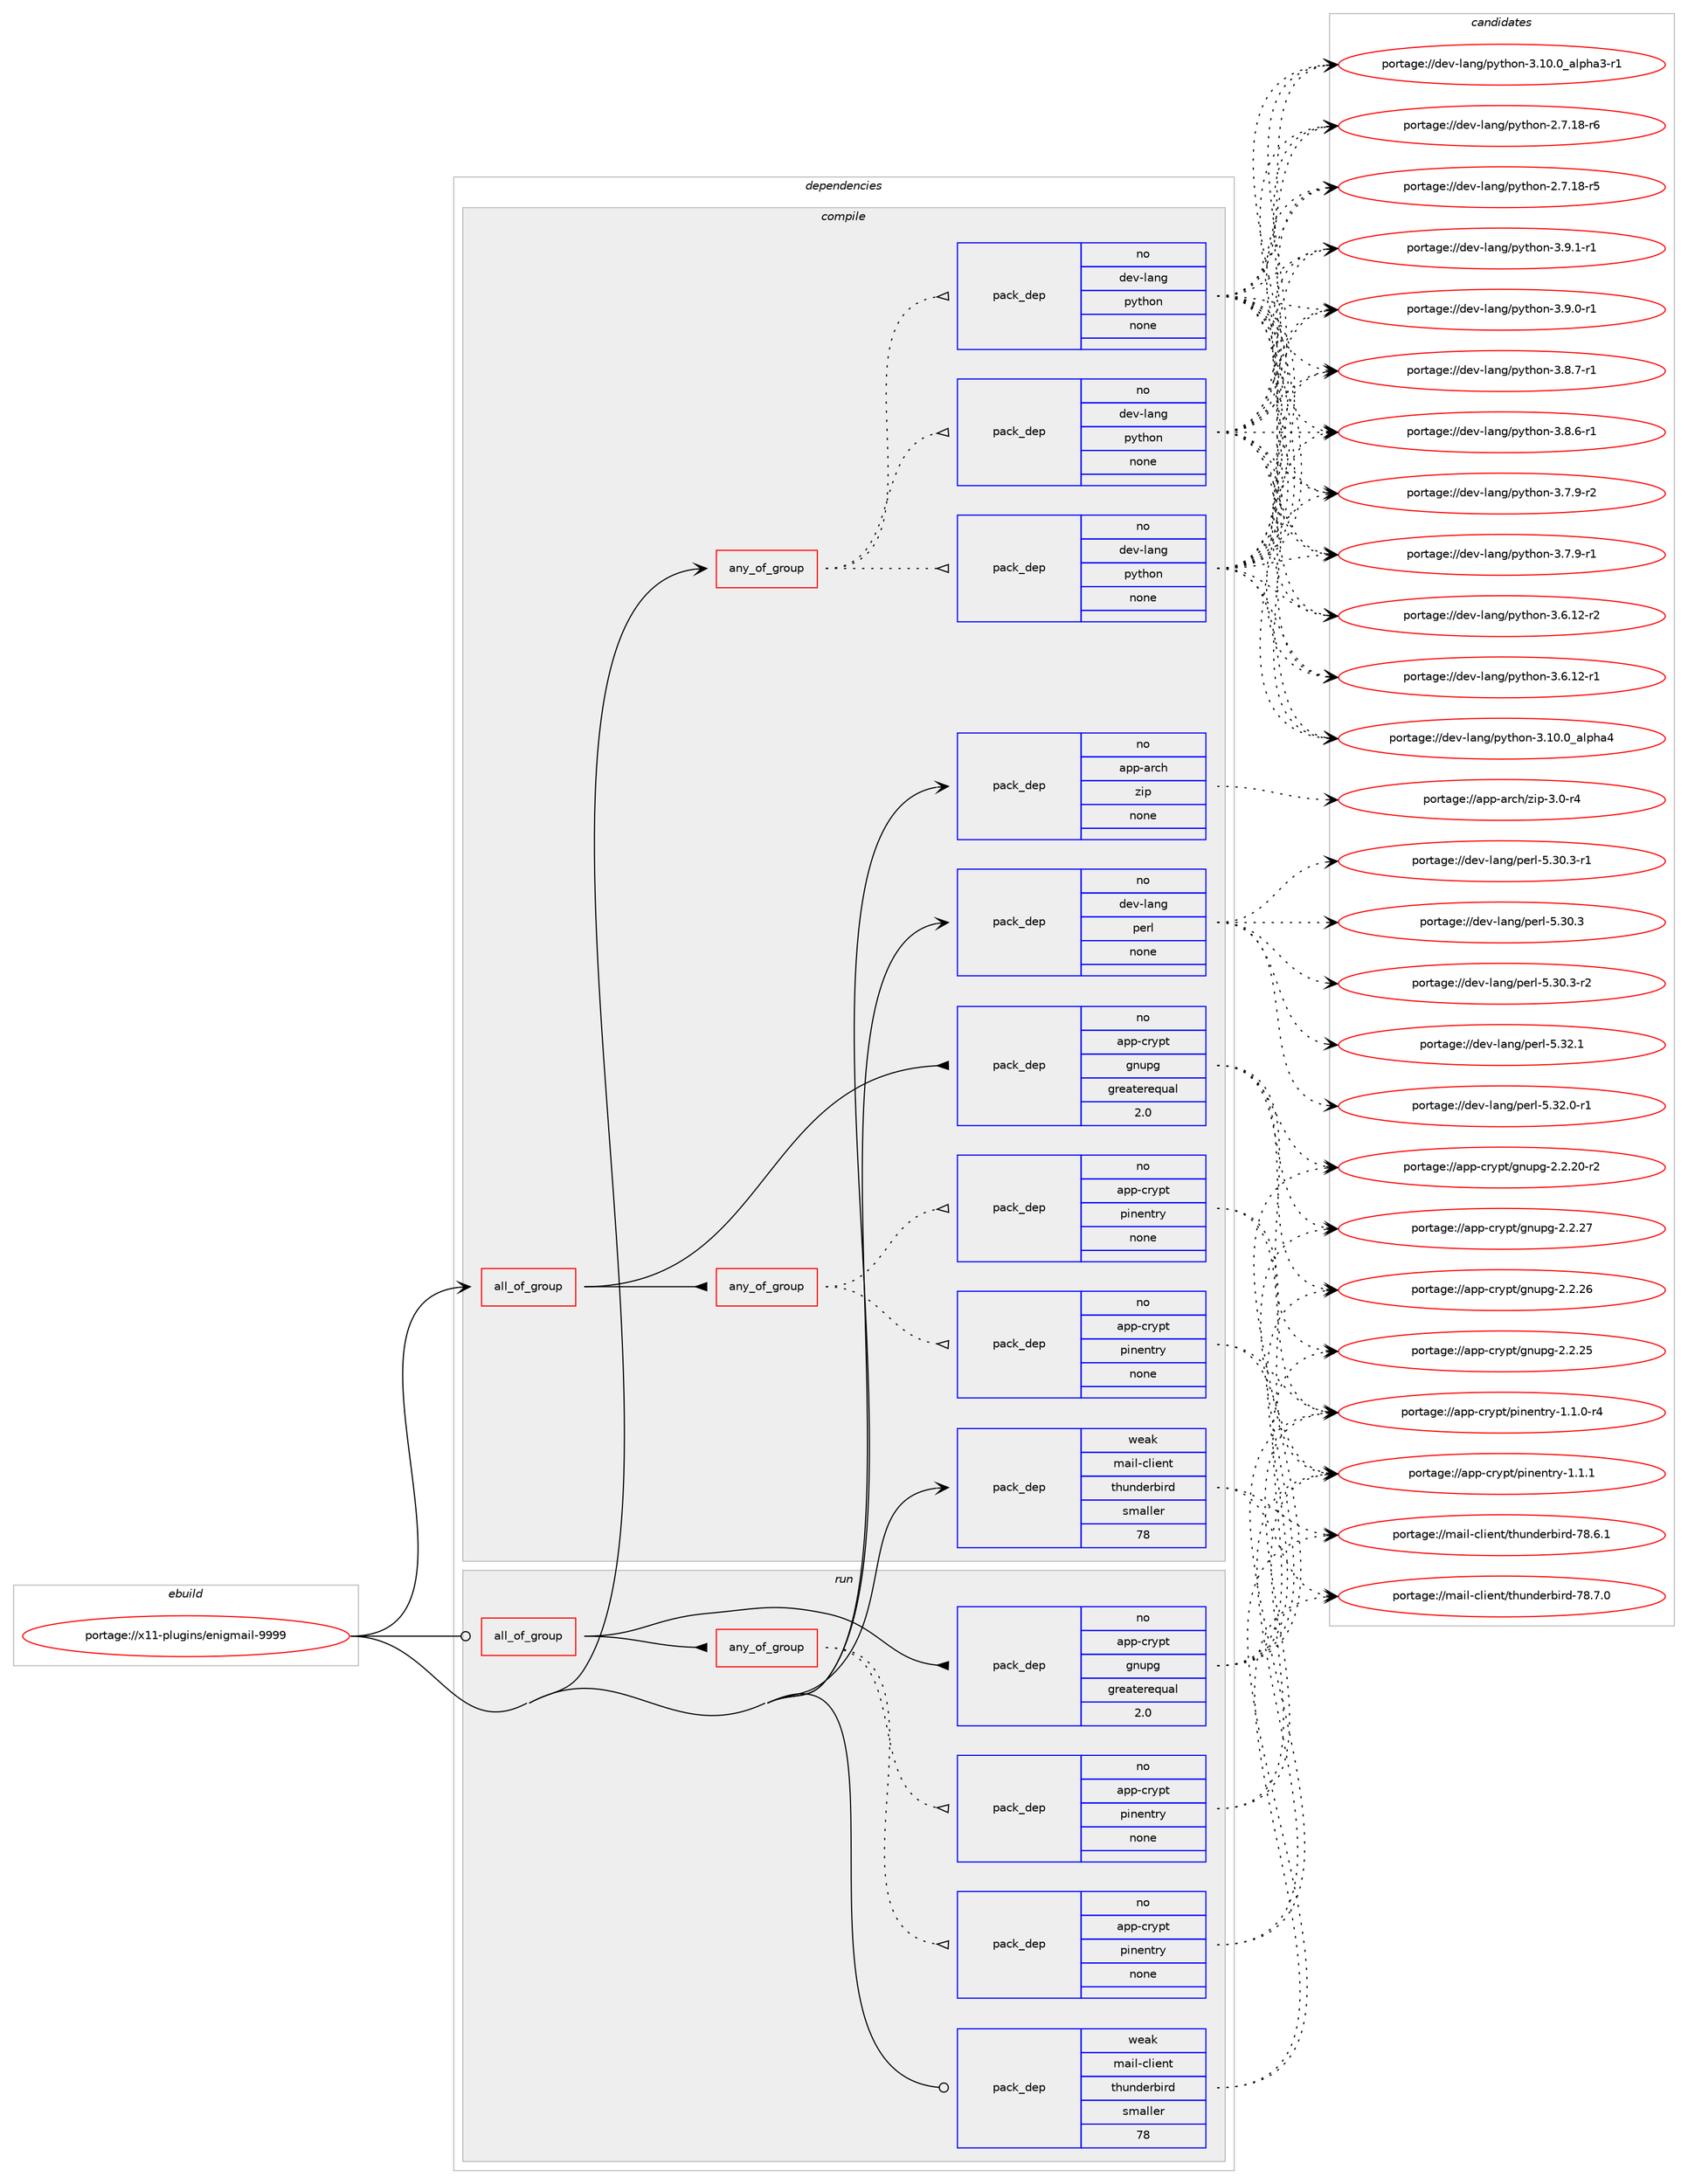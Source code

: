 digraph prolog {

# *************
# Graph options
# *************

newrank=true;
concentrate=true;
compound=true;
graph [rankdir=LR,fontname=Helvetica,fontsize=10,ranksep=1.5];#, ranksep=2.5, nodesep=0.2];
edge  [arrowhead=vee];
node  [fontname=Helvetica,fontsize=10];

# **********
# The ebuild
# **********

subgraph cluster_leftcol {
color=gray;
rank=same;
label=<<i>ebuild</i>>;
id [label="portage://x11-plugins/enigmail-9999", color=red, width=4, href="../x11-plugins/enigmail-9999.svg"];
}

# ****************
# The dependencies
# ****************

subgraph cluster_midcol {
color=gray;
label=<<i>dependencies</i>>;
subgraph cluster_compile {
fillcolor="#eeeeee";
style=filled;
label=<<i>compile</i>>;
subgraph all3 {
dependency1558 [label=<<TABLE BORDER="0" CELLBORDER="1" CELLSPACING="0" CELLPADDING="4"><TR><TD CELLPADDING="10">all_of_group</TD></TR></TABLE>>, shape=none, color=red];subgraph pack1289 {
dependency1559 [label=<<TABLE BORDER="0" CELLBORDER="1" CELLSPACING="0" CELLPADDING="4" WIDTH="220"><TR><TD ROWSPAN="6" CELLPADDING="30">pack_dep</TD></TR><TR><TD WIDTH="110">no</TD></TR><TR><TD>app-crypt</TD></TR><TR><TD>gnupg</TD></TR><TR><TD>greaterequal</TD></TR><TR><TD>2.0</TD></TR></TABLE>>, shape=none, color=blue];
}
dependency1558:e -> dependency1559:w [weight=20,style="solid",arrowhead="inv"];
subgraph any13 {
dependency1560 [label=<<TABLE BORDER="0" CELLBORDER="1" CELLSPACING="0" CELLPADDING="4"><TR><TD CELLPADDING="10">any_of_group</TD></TR></TABLE>>, shape=none, color=red];subgraph pack1290 {
dependency1561 [label=<<TABLE BORDER="0" CELLBORDER="1" CELLSPACING="0" CELLPADDING="4" WIDTH="220"><TR><TD ROWSPAN="6" CELLPADDING="30">pack_dep</TD></TR><TR><TD WIDTH="110">no</TD></TR><TR><TD>app-crypt</TD></TR><TR><TD>pinentry</TD></TR><TR><TD>none</TD></TR><TR><TD></TD></TR></TABLE>>, shape=none, color=blue];
}
dependency1560:e -> dependency1561:w [weight=20,style="dotted",arrowhead="oinv"];
subgraph pack1291 {
dependency1562 [label=<<TABLE BORDER="0" CELLBORDER="1" CELLSPACING="0" CELLPADDING="4" WIDTH="220"><TR><TD ROWSPAN="6" CELLPADDING="30">pack_dep</TD></TR><TR><TD WIDTH="110">no</TD></TR><TR><TD>app-crypt</TD></TR><TR><TD>pinentry</TD></TR><TR><TD>none</TD></TR><TR><TD></TD></TR></TABLE>>, shape=none, color=blue];
}
dependency1560:e -> dependency1562:w [weight=20,style="dotted",arrowhead="oinv"];
}
dependency1558:e -> dependency1560:w [weight=20,style="solid",arrowhead="inv"];
}
id:e -> dependency1558:w [weight=20,style="solid",arrowhead="vee"];
subgraph any14 {
dependency1563 [label=<<TABLE BORDER="0" CELLBORDER="1" CELLSPACING="0" CELLPADDING="4"><TR><TD CELLPADDING="10">any_of_group</TD></TR></TABLE>>, shape=none, color=red];subgraph pack1292 {
dependency1564 [label=<<TABLE BORDER="0" CELLBORDER="1" CELLSPACING="0" CELLPADDING="4" WIDTH="220"><TR><TD ROWSPAN="6" CELLPADDING="30">pack_dep</TD></TR><TR><TD WIDTH="110">no</TD></TR><TR><TD>dev-lang</TD></TR><TR><TD>python</TD></TR><TR><TD>none</TD></TR><TR><TD></TD></TR></TABLE>>, shape=none, color=blue];
}
dependency1563:e -> dependency1564:w [weight=20,style="dotted",arrowhead="oinv"];
subgraph pack1293 {
dependency1565 [label=<<TABLE BORDER="0" CELLBORDER="1" CELLSPACING="0" CELLPADDING="4" WIDTH="220"><TR><TD ROWSPAN="6" CELLPADDING="30">pack_dep</TD></TR><TR><TD WIDTH="110">no</TD></TR><TR><TD>dev-lang</TD></TR><TR><TD>python</TD></TR><TR><TD>none</TD></TR><TR><TD></TD></TR></TABLE>>, shape=none, color=blue];
}
dependency1563:e -> dependency1565:w [weight=20,style="dotted",arrowhead="oinv"];
subgraph pack1294 {
dependency1566 [label=<<TABLE BORDER="0" CELLBORDER="1" CELLSPACING="0" CELLPADDING="4" WIDTH="220"><TR><TD ROWSPAN="6" CELLPADDING="30">pack_dep</TD></TR><TR><TD WIDTH="110">no</TD></TR><TR><TD>dev-lang</TD></TR><TR><TD>python</TD></TR><TR><TD>none</TD></TR><TR><TD></TD></TR></TABLE>>, shape=none, color=blue];
}
dependency1563:e -> dependency1566:w [weight=20,style="dotted",arrowhead="oinv"];
}
id:e -> dependency1563:w [weight=20,style="solid",arrowhead="vee"];
subgraph pack1295 {
dependency1567 [label=<<TABLE BORDER="0" CELLBORDER="1" CELLSPACING="0" CELLPADDING="4" WIDTH="220"><TR><TD ROWSPAN="6" CELLPADDING="30">pack_dep</TD></TR><TR><TD WIDTH="110">no</TD></TR><TR><TD>app-arch</TD></TR><TR><TD>zip</TD></TR><TR><TD>none</TD></TR><TR><TD></TD></TR></TABLE>>, shape=none, color=blue];
}
id:e -> dependency1567:w [weight=20,style="solid",arrowhead="vee"];
subgraph pack1296 {
dependency1568 [label=<<TABLE BORDER="0" CELLBORDER="1" CELLSPACING="0" CELLPADDING="4" WIDTH="220"><TR><TD ROWSPAN="6" CELLPADDING="30">pack_dep</TD></TR><TR><TD WIDTH="110">no</TD></TR><TR><TD>dev-lang</TD></TR><TR><TD>perl</TD></TR><TR><TD>none</TD></TR><TR><TD></TD></TR></TABLE>>, shape=none, color=blue];
}
id:e -> dependency1568:w [weight=20,style="solid",arrowhead="vee"];
subgraph pack1297 {
dependency1569 [label=<<TABLE BORDER="0" CELLBORDER="1" CELLSPACING="0" CELLPADDING="4" WIDTH="220"><TR><TD ROWSPAN="6" CELLPADDING="30">pack_dep</TD></TR><TR><TD WIDTH="110">weak</TD></TR><TR><TD>mail-client</TD></TR><TR><TD>thunderbird</TD></TR><TR><TD>smaller</TD></TR><TR><TD>78</TD></TR></TABLE>>, shape=none, color=blue];
}
id:e -> dependency1569:w [weight=20,style="solid",arrowhead="vee"];
}
subgraph cluster_compileandrun {
fillcolor="#eeeeee";
style=filled;
label=<<i>compile and run</i>>;
}
subgraph cluster_run {
fillcolor="#eeeeee";
style=filled;
label=<<i>run</i>>;
subgraph all4 {
dependency1570 [label=<<TABLE BORDER="0" CELLBORDER="1" CELLSPACING="0" CELLPADDING="4"><TR><TD CELLPADDING="10">all_of_group</TD></TR></TABLE>>, shape=none, color=red];subgraph pack1298 {
dependency1571 [label=<<TABLE BORDER="0" CELLBORDER="1" CELLSPACING="0" CELLPADDING="4" WIDTH="220"><TR><TD ROWSPAN="6" CELLPADDING="30">pack_dep</TD></TR><TR><TD WIDTH="110">no</TD></TR><TR><TD>app-crypt</TD></TR><TR><TD>gnupg</TD></TR><TR><TD>greaterequal</TD></TR><TR><TD>2.0</TD></TR></TABLE>>, shape=none, color=blue];
}
dependency1570:e -> dependency1571:w [weight=20,style="solid",arrowhead="inv"];
subgraph any15 {
dependency1572 [label=<<TABLE BORDER="0" CELLBORDER="1" CELLSPACING="0" CELLPADDING="4"><TR><TD CELLPADDING="10">any_of_group</TD></TR></TABLE>>, shape=none, color=red];subgraph pack1299 {
dependency1573 [label=<<TABLE BORDER="0" CELLBORDER="1" CELLSPACING="0" CELLPADDING="4" WIDTH="220"><TR><TD ROWSPAN="6" CELLPADDING="30">pack_dep</TD></TR><TR><TD WIDTH="110">no</TD></TR><TR><TD>app-crypt</TD></TR><TR><TD>pinentry</TD></TR><TR><TD>none</TD></TR><TR><TD></TD></TR></TABLE>>, shape=none, color=blue];
}
dependency1572:e -> dependency1573:w [weight=20,style="dotted",arrowhead="oinv"];
subgraph pack1300 {
dependency1574 [label=<<TABLE BORDER="0" CELLBORDER="1" CELLSPACING="0" CELLPADDING="4" WIDTH="220"><TR><TD ROWSPAN="6" CELLPADDING="30">pack_dep</TD></TR><TR><TD WIDTH="110">no</TD></TR><TR><TD>app-crypt</TD></TR><TR><TD>pinentry</TD></TR><TR><TD>none</TD></TR><TR><TD></TD></TR></TABLE>>, shape=none, color=blue];
}
dependency1572:e -> dependency1574:w [weight=20,style="dotted",arrowhead="oinv"];
}
dependency1570:e -> dependency1572:w [weight=20,style="solid",arrowhead="inv"];
}
id:e -> dependency1570:w [weight=20,style="solid",arrowhead="odot"];
subgraph pack1301 {
dependency1575 [label=<<TABLE BORDER="0" CELLBORDER="1" CELLSPACING="0" CELLPADDING="4" WIDTH="220"><TR><TD ROWSPAN="6" CELLPADDING="30">pack_dep</TD></TR><TR><TD WIDTH="110">weak</TD></TR><TR><TD>mail-client</TD></TR><TR><TD>thunderbird</TD></TR><TR><TD>smaller</TD></TR><TR><TD>78</TD></TR></TABLE>>, shape=none, color=blue];
}
id:e -> dependency1575:w [weight=20,style="solid",arrowhead="odot"];
}
}

# **************
# The candidates
# **************

subgraph cluster_choices {
rank=same;
color=gray;
label=<<i>candidates</i>>;

subgraph choice1289 {
color=black;
nodesep=1;
choice9711211245991141211121164710311011711210345504650465055 [label="portage://app-crypt/gnupg-2.2.27", color=red, width=4,href="../app-crypt/gnupg-2.2.27.svg"];
choice9711211245991141211121164710311011711210345504650465054 [label="portage://app-crypt/gnupg-2.2.26", color=red, width=4,href="../app-crypt/gnupg-2.2.26.svg"];
choice9711211245991141211121164710311011711210345504650465053 [label="portage://app-crypt/gnupg-2.2.25", color=red, width=4,href="../app-crypt/gnupg-2.2.25.svg"];
choice97112112459911412111211647103110117112103455046504650484511450 [label="portage://app-crypt/gnupg-2.2.20-r2", color=red, width=4,href="../app-crypt/gnupg-2.2.20-r2.svg"];
dependency1559:e -> choice9711211245991141211121164710311011711210345504650465055:w [style=dotted,weight="100"];
dependency1559:e -> choice9711211245991141211121164710311011711210345504650465054:w [style=dotted,weight="100"];
dependency1559:e -> choice9711211245991141211121164710311011711210345504650465053:w [style=dotted,weight="100"];
dependency1559:e -> choice97112112459911412111211647103110117112103455046504650484511450:w [style=dotted,weight="100"];
}
subgraph choice1290 {
color=black;
nodesep=1;
choice97112112459911412111211647112105110101110116114121454946494649 [label="portage://app-crypt/pinentry-1.1.1", color=red, width=4,href="../app-crypt/pinentry-1.1.1.svg"];
choice971121124599114121112116471121051101011101161141214549464946484511452 [label="portage://app-crypt/pinentry-1.1.0-r4", color=red, width=4,href="../app-crypt/pinentry-1.1.0-r4.svg"];
dependency1561:e -> choice97112112459911412111211647112105110101110116114121454946494649:w [style=dotted,weight="100"];
dependency1561:e -> choice971121124599114121112116471121051101011101161141214549464946484511452:w [style=dotted,weight="100"];
}
subgraph choice1291 {
color=black;
nodesep=1;
choice97112112459911412111211647112105110101110116114121454946494649 [label="portage://app-crypt/pinentry-1.1.1", color=red, width=4,href="../app-crypt/pinentry-1.1.1.svg"];
choice971121124599114121112116471121051101011101161141214549464946484511452 [label="portage://app-crypt/pinentry-1.1.0-r4", color=red, width=4,href="../app-crypt/pinentry-1.1.0-r4.svg"];
dependency1562:e -> choice97112112459911412111211647112105110101110116114121454946494649:w [style=dotted,weight="100"];
dependency1562:e -> choice971121124599114121112116471121051101011101161141214549464946484511452:w [style=dotted,weight="100"];
}
subgraph choice1292 {
color=black;
nodesep=1;
choice1001011184510897110103471121211161041111104551465746494511449 [label="portage://dev-lang/python-3.9.1-r1", color=red, width=4,href="../dev-lang/python-3.9.1-r1.svg"];
choice1001011184510897110103471121211161041111104551465746484511449 [label="portage://dev-lang/python-3.9.0-r1", color=red, width=4,href="../dev-lang/python-3.9.0-r1.svg"];
choice1001011184510897110103471121211161041111104551465646554511449 [label="portage://dev-lang/python-3.8.7-r1", color=red, width=4,href="../dev-lang/python-3.8.7-r1.svg"];
choice1001011184510897110103471121211161041111104551465646544511449 [label="portage://dev-lang/python-3.8.6-r1", color=red, width=4,href="../dev-lang/python-3.8.6-r1.svg"];
choice1001011184510897110103471121211161041111104551465546574511450 [label="portage://dev-lang/python-3.7.9-r2", color=red, width=4,href="../dev-lang/python-3.7.9-r2.svg"];
choice1001011184510897110103471121211161041111104551465546574511449 [label="portage://dev-lang/python-3.7.9-r1", color=red, width=4,href="../dev-lang/python-3.7.9-r1.svg"];
choice100101118451089711010347112121116104111110455146544649504511450 [label="portage://dev-lang/python-3.6.12-r2", color=red, width=4,href="../dev-lang/python-3.6.12-r2.svg"];
choice100101118451089711010347112121116104111110455146544649504511449 [label="portage://dev-lang/python-3.6.12-r1", color=red, width=4,href="../dev-lang/python-3.6.12-r1.svg"];
choice1001011184510897110103471121211161041111104551464948464895971081121049752 [label="portage://dev-lang/python-3.10.0_alpha4", color=red, width=4,href="../dev-lang/python-3.10.0_alpha4.svg"];
choice10010111845108971101034711212111610411111045514649484648959710811210497514511449 [label="portage://dev-lang/python-3.10.0_alpha3-r1", color=red, width=4,href="../dev-lang/python-3.10.0_alpha3-r1.svg"];
choice100101118451089711010347112121116104111110455046554649564511454 [label="portage://dev-lang/python-2.7.18-r6", color=red, width=4,href="../dev-lang/python-2.7.18-r6.svg"];
choice100101118451089711010347112121116104111110455046554649564511453 [label="portage://dev-lang/python-2.7.18-r5", color=red, width=4,href="../dev-lang/python-2.7.18-r5.svg"];
dependency1564:e -> choice1001011184510897110103471121211161041111104551465746494511449:w [style=dotted,weight="100"];
dependency1564:e -> choice1001011184510897110103471121211161041111104551465746484511449:w [style=dotted,weight="100"];
dependency1564:e -> choice1001011184510897110103471121211161041111104551465646554511449:w [style=dotted,weight="100"];
dependency1564:e -> choice1001011184510897110103471121211161041111104551465646544511449:w [style=dotted,weight="100"];
dependency1564:e -> choice1001011184510897110103471121211161041111104551465546574511450:w [style=dotted,weight="100"];
dependency1564:e -> choice1001011184510897110103471121211161041111104551465546574511449:w [style=dotted,weight="100"];
dependency1564:e -> choice100101118451089711010347112121116104111110455146544649504511450:w [style=dotted,weight="100"];
dependency1564:e -> choice100101118451089711010347112121116104111110455146544649504511449:w [style=dotted,weight="100"];
dependency1564:e -> choice1001011184510897110103471121211161041111104551464948464895971081121049752:w [style=dotted,weight="100"];
dependency1564:e -> choice10010111845108971101034711212111610411111045514649484648959710811210497514511449:w [style=dotted,weight="100"];
dependency1564:e -> choice100101118451089711010347112121116104111110455046554649564511454:w [style=dotted,weight="100"];
dependency1564:e -> choice100101118451089711010347112121116104111110455046554649564511453:w [style=dotted,weight="100"];
}
subgraph choice1293 {
color=black;
nodesep=1;
choice1001011184510897110103471121211161041111104551465746494511449 [label="portage://dev-lang/python-3.9.1-r1", color=red, width=4,href="../dev-lang/python-3.9.1-r1.svg"];
choice1001011184510897110103471121211161041111104551465746484511449 [label="portage://dev-lang/python-3.9.0-r1", color=red, width=4,href="../dev-lang/python-3.9.0-r1.svg"];
choice1001011184510897110103471121211161041111104551465646554511449 [label="portage://dev-lang/python-3.8.7-r1", color=red, width=4,href="../dev-lang/python-3.8.7-r1.svg"];
choice1001011184510897110103471121211161041111104551465646544511449 [label="portage://dev-lang/python-3.8.6-r1", color=red, width=4,href="../dev-lang/python-3.8.6-r1.svg"];
choice1001011184510897110103471121211161041111104551465546574511450 [label="portage://dev-lang/python-3.7.9-r2", color=red, width=4,href="../dev-lang/python-3.7.9-r2.svg"];
choice1001011184510897110103471121211161041111104551465546574511449 [label="portage://dev-lang/python-3.7.9-r1", color=red, width=4,href="../dev-lang/python-3.7.9-r1.svg"];
choice100101118451089711010347112121116104111110455146544649504511450 [label="portage://dev-lang/python-3.6.12-r2", color=red, width=4,href="../dev-lang/python-3.6.12-r2.svg"];
choice100101118451089711010347112121116104111110455146544649504511449 [label="portage://dev-lang/python-3.6.12-r1", color=red, width=4,href="../dev-lang/python-3.6.12-r1.svg"];
choice1001011184510897110103471121211161041111104551464948464895971081121049752 [label="portage://dev-lang/python-3.10.0_alpha4", color=red, width=4,href="../dev-lang/python-3.10.0_alpha4.svg"];
choice10010111845108971101034711212111610411111045514649484648959710811210497514511449 [label="portage://dev-lang/python-3.10.0_alpha3-r1", color=red, width=4,href="../dev-lang/python-3.10.0_alpha3-r1.svg"];
choice100101118451089711010347112121116104111110455046554649564511454 [label="portage://dev-lang/python-2.7.18-r6", color=red, width=4,href="../dev-lang/python-2.7.18-r6.svg"];
choice100101118451089711010347112121116104111110455046554649564511453 [label="portage://dev-lang/python-2.7.18-r5", color=red, width=4,href="../dev-lang/python-2.7.18-r5.svg"];
dependency1565:e -> choice1001011184510897110103471121211161041111104551465746494511449:w [style=dotted,weight="100"];
dependency1565:e -> choice1001011184510897110103471121211161041111104551465746484511449:w [style=dotted,weight="100"];
dependency1565:e -> choice1001011184510897110103471121211161041111104551465646554511449:w [style=dotted,weight="100"];
dependency1565:e -> choice1001011184510897110103471121211161041111104551465646544511449:w [style=dotted,weight="100"];
dependency1565:e -> choice1001011184510897110103471121211161041111104551465546574511450:w [style=dotted,weight="100"];
dependency1565:e -> choice1001011184510897110103471121211161041111104551465546574511449:w [style=dotted,weight="100"];
dependency1565:e -> choice100101118451089711010347112121116104111110455146544649504511450:w [style=dotted,weight="100"];
dependency1565:e -> choice100101118451089711010347112121116104111110455146544649504511449:w [style=dotted,weight="100"];
dependency1565:e -> choice1001011184510897110103471121211161041111104551464948464895971081121049752:w [style=dotted,weight="100"];
dependency1565:e -> choice10010111845108971101034711212111610411111045514649484648959710811210497514511449:w [style=dotted,weight="100"];
dependency1565:e -> choice100101118451089711010347112121116104111110455046554649564511454:w [style=dotted,weight="100"];
dependency1565:e -> choice100101118451089711010347112121116104111110455046554649564511453:w [style=dotted,weight="100"];
}
subgraph choice1294 {
color=black;
nodesep=1;
choice1001011184510897110103471121211161041111104551465746494511449 [label="portage://dev-lang/python-3.9.1-r1", color=red, width=4,href="../dev-lang/python-3.9.1-r1.svg"];
choice1001011184510897110103471121211161041111104551465746484511449 [label="portage://dev-lang/python-3.9.0-r1", color=red, width=4,href="../dev-lang/python-3.9.0-r1.svg"];
choice1001011184510897110103471121211161041111104551465646554511449 [label="portage://dev-lang/python-3.8.7-r1", color=red, width=4,href="../dev-lang/python-3.8.7-r1.svg"];
choice1001011184510897110103471121211161041111104551465646544511449 [label="portage://dev-lang/python-3.8.6-r1", color=red, width=4,href="../dev-lang/python-3.8.6-r1.svg"];
choice1001011184510897110103471121211161041111104551465546574511450 [label="portage://dev-lang/python-3.7.9-r2", color=red, width=4,href="../dev-lang/python-3.7.9-r2.svg"];
choice1001011184510897110103471121211161041111104551465546574511449 [label="portage://dev-lang/python-3.7.9-r1", color=red, width=4,href="../dev-lang/python-3.7.9-r1.svg"];
choice100101118451089711010347112121116104111110455146544649504511450 [label="portage://dev-lang/python-3.6.12-r2", color=red, width=4,href="../dev-lang/python-3.6.12-r2.svg"];
choice100101118451089711010347112121116104111110455146544649504511449 [label="portage://dev-lang/python-3.6.12-r1", color=red, width=4,href="../dev-lang/python-3.6.12-r1.svg"];
choice1001011184510897110103471121211161041111104551464948464895971081121049752 [label="portage://dev-lang/python-3.10.0_alpha4", color=red, width=4,href="../dev-lang/python-3.10.0_alpha4.svg"];
choice10010111845108971101034711212111610411111045514649484648959710811210497514511449 [label="portage://dev-lang/python-3.10.0_alpha3-r1", color=red, width=4,href="../dev-lang/python-3.10.0_alpha3-r1.svg"];
choice100101118451089711010347112121116104111110455046554649564511454 [label="portage://dev-lang/python-2.7.18-r6", color=red, width=4,href="../dev-lang/python-2.7.18-r6.svg"];
choice100101118451089711010347112121116104111110455046554649564511453 [label="portage://dev-lang/python-2.7.18-r5", color=red, width=4,href="../dev-lang/python-2.7.18-r5.svg"];
dependency1566:e -> choice1001011184510897110103471121211161041111104551465746494511449:w [style=dotted,weight="100"];
dependency1566:e -> choice1001011184510897110103471121211161041111104551465746484511449:w [style=dotted,weight="100"];
dependency1566:e -> choice1001011184510897110103471121211161041111104551465646554511449:w [style=dotted,weight="100"];
dependency1566:e -> choice1001011184510897110103471121211161041111104551465646544511449:w [style=dotted,weight="100"];
dependency1566:e -> choice1001011184510897110103471121211161041111104551465546574511450:w [style=dotted,weight="100"];
dependency1566:e -> choice1001011184510897110103471121211161041111104551465546574511449:w [style=dotted,weight="100"];
dependency1566:e -> choice100101118451089711010347112121116104111110455146544649504511450:w [style=dotted,weight="100"];
dependency1566:e -> choice100101118451089711010347112121116104111110455146544649504511449:w [style=dotted,weight="100"];
dependency1566:e -> choice1001011184510897110103471121211161041111104551464948464895971081121049752:w [style=dotted,weight="100"];
dependency1566:e -> choice10010111845108971101034711212111610411111045514649484648959710811210497514511449:w [style=dotted,weight="100"];
dependency1566:e -> choice100101118451089711010347112121116104111110455046554649564511454:w [style=dotted,weight="100"];
dependency1566:e -> choice100101118451089711010347112121116104111110455046554649564511453:w [style=dotted,weight="100"];
}
subgraph choice1295 {
color=black;
nodesep=1;
choice9711211245971149910447122105112455146484511452 [label="portage://app-arch/zip-3.0-r4", color=red, width=4,href="../app-arch/zip-3.0-r4.svg"];
dependency1567:e -> choice9711211245971149910447122105112455146484511452:w [style=dotted,weight="100"];
}
subgraph choice1296 {
color=black;
nodesep=1;
choice10010111845108971101034711210111410845534651504649 [label="portage://dev-lang/perl-5.32.1", color=red, width=4,href="../dev-lang/perl-5.32.1.svg"];
choice100101118451089711010347112101114108455346515046484511449 [label="portage://dev-lang/perl-5.32.0-r1", color=red, width=4,href="../dev-lang/perl-5.32.0-r1.svg"];
choice100101118451089711010347112101114108455346514846514511450 [label="portage://dev-lang/perl-5.30.3-r2", color=red, width=4,href="../dev-lang/perl-5.30.3-r2.svg"];
choice100101118451089711010347112101114108455346514846514511449 [label="portage://dev-lang/perl-5.30.3-r1", color=red, width=4,href="../dev-lang/perl-5.30.3-r1.svg"];
choice10010111845108971101034711210111410845534651484651 [label="portage://dev-lang/perl-5.30.3", color=red, width=4,href="../dev-lang/perl-5.30.3.svg"];
dependency1568:e -> choice10010111845108971101034711210111410845534651504649:w [style=dotted,weight="100"];
dependency1568:e -> choice100101118451089711010347112101114108455346515046484511449:w [style=dotted,weight="100"];
dependency1568:e -> choice100101118451089711010347112101114108455346514846514511450:w [style=dotted,weight="100"];
dependency1568:e -> choice100101118451089711010347112101114108455346514846514511449:w [style=dotted,weight="100"];
dependency1568:e -> choice10010111845108971101034711210111410845534651484651:w [style=dotted,weight="100"];
}
subgraph choice1297 {
color=black;
nodesep=1;
choice109971051084599108105101110116471161041171101001011149810511410045555646554648 [label="portage://mail-client/thunderbird-78.7.0", color=red, width=4,href="../mail-client/thunderbird-78.7.0.svg"];
choice109971051084599108105101110116471161041171101001011149810511410045555646544649 [label="portage://mail-client/thunderbird-78.6.1", color=red, width=4,href="../mail-client/thunderbird-78.6.1.svg"];
dependency1569:e -> choice109971051084599108105101110116471161041171101001011149810511410045555646554648:w [style=dotted,weight="100"];
dependency1569:e -> choice109971051084599108105101110116471161041171101001011149810511410045555646544649:w [style=dotted,weight="100"];
}
subgraph choice1298 {
color=black;
nodesep=1;
choice9711211245991141211121164710311011711210345504650465055 [label="portage://app-crypt/gnupg-2.2.27", color=red, width=4,href="../app-crypt/gnupg-2.2.27.svg"];
choice9711211245991141211121164710311011711210345504650465054 [label="portage://app-crypt/gnupg-2.2.26", color=red, width=4,href="../app-crypt/gnupg-2.2.26.svg"];
choice9711211245991141211121164710311011711210345504650465053 [label="portage://app-crypt/gnupg-2.2.25", color=red, width=4,href="../app-crypt/gnupg-2.2.25.svg"];
choice97112112459911412111211647103110117112103455046504650484511450 [label="portage://app-crypt/gnupg-2.2.20-r2", color=red, width=4,href="../app-crypt/gnupg-2.2.20-r2.svg"];
dependency1571:e -> choice9711211245991141211121164710311011711210345504650465055:w [style=dotted,weight="100"];
dependency1571:e -> choice9711211245991141211121164710311011711210345504650465054:w [style=dotted,weight="100"];
dependency1571:e -> choice9711211245991141211121164710311011711210345504650465053:w [style=dotted,weight="100"];
dependency1571:e -> choice97112112459911412111211647103110117112103455046504650484511450:w [style=dotted,weight="100"];
}
subgraph choice1299 {
color=black;
nodesep=1;
choice97112112459911412111211647112105110101110116114121454946494649 [label="portage://app-crypt/pinentry-1.1.1", color=red, width=4,href="../app-crypt/pinentry-1.1.1.svg"];
choice971121124599114121112116471121051101011101161141214549464946484511452 [label="portage://app-crypt/pinentry-1.1.0-r4", color=red, width=4,href="../app-crypt/pinentry-1.1.0-r4.svg"];
dependency1573:e -> choice97112112459911412111211647112105110101110116114121454946494649:w [style=dotted,weight="100"];
dependency1573:e -> choice971121124599114121112116471121051101011101161141214549464946484511452:w [style=dotted,weight="100"];
}
subgraph choice1300 {
color=black;
nodesep=1;
choice97112112459911412111211647112105110101110116114121454946494649 [label="portage://app-crypt/pinentry-1.1.1", color=red, width=4,href="../app-crypt/pinentry-1.1.1.svg"];
choice971121124599114121112116471121051101011101161141214549464946484511452 [label="portage://app-crypt/pinentry-1.1.0-r4", color=red, width=4,href="../app-crypt/pinentry-1.1.0-r4.svg"];
dependency1574:e -> choice97112112459911412111211647112105110101110116114121454946494649:w [style=dotted,weight="100"];
dependency1574:e -> choice971121124599114121112116471121051101011101161141214549464946484511452:w [style=dotted,weight="100"];
}
subgraph choice1301 {
color=black;
nodesep=1;
choice109971051084599108105101110116471161041171101001011149810511410045555646554648 [label="portage://mail-client/thunderbird-78.7.0", color=red, width=4,href="../mail-client/thunderbird-78.7.0.svg"];
choice109971051084599108105101110116471161041171101001011149810511410045555646544649 [label="portage://mail-client/thunderbird-78.6.1", color=red, width=4,href="../mail-client/thunderbird-78.6.1.svg"];
dependency1575:e -> choice109971051084599108105101110116471161041171101001011149810511410045555646554648:w [style=dotted,weight="100"];
dependency1575:e -> choice109971051084599108105101110116471161041171101001011149810511410045555646544649:w [style=dotted,weight="100"];
}
}

}
